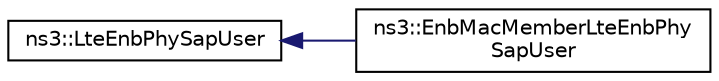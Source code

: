 digraph "Graphical Class Hierarchy"
{
 // LATEX_PDF_SIZE
  edge [fontname="Helvetica",fontsize="10",labelfontname="Helvetica",labelfontsize="10"];
  node [fontname="Helvetica",fontsize="10",shape=record];
  rankdir="LR";
  Node0 [label="ns3::LteEnbPhySapUser",height=0.2,width=0.4,color="black", fillcolor="white", style="filled",URL="$classns3_1_1_lte_enb_phy_sap_user.html",tooltip="Service Access Point (SAP) offered by the eNB-PHY to the eNB-MAC."];
  Node0 -> Node1 [dir="back",color="midnightblue",fontsize="10",style="solid",fontname="Helvetica"];
  Node1 [label="ns3::EnbMacMemberLteEnbPhy\lSapUser",height=0.2,width=0.4,color="black", fillcolor="white", style="filled",URL="$classns3_1_1_enb_mac_member_lte_enb_phy_sap_user.html",tooltip="-------— PHY-SAP"];
}
